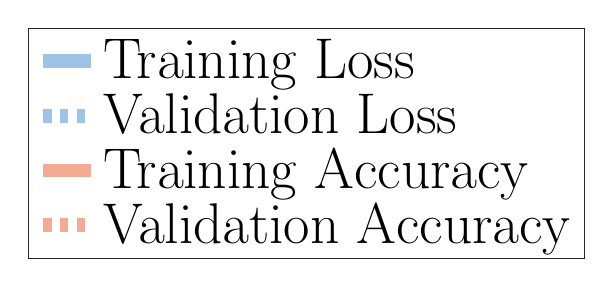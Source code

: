 
\begin{tikzpicture}
    \definecolor{color0}{HTML}{77AADD}
    \definecolor{color1}{HTML}{EE8866}
    \begin{axis}[%
    hide axis,
    xmin=10,
    xmax=50,
    ymin=0,
    ymax=0.4,
    legend style={draw=white!15!black,legend cell align=left}
    ]

    \addlegendimage{color0, opacity=0.7, line width=5pt}\addlegendentry{\huge Training Loss}
    \addlegendimage{color0, opacity=0.7, dashed, line width=5pt}\addlegendentry{\huge Validation Loss}
    \addlegendimage{color1, opacity=0.7, line width=5pt}\addlegendentry{\huge Training Accuracy}
    \addlegendimage{color1, opacity=0.7, dashed, line width=5pt}\addlegendentry{\huge Validation Accuracy}
    \end{axis}
\end{tikzpicture}

